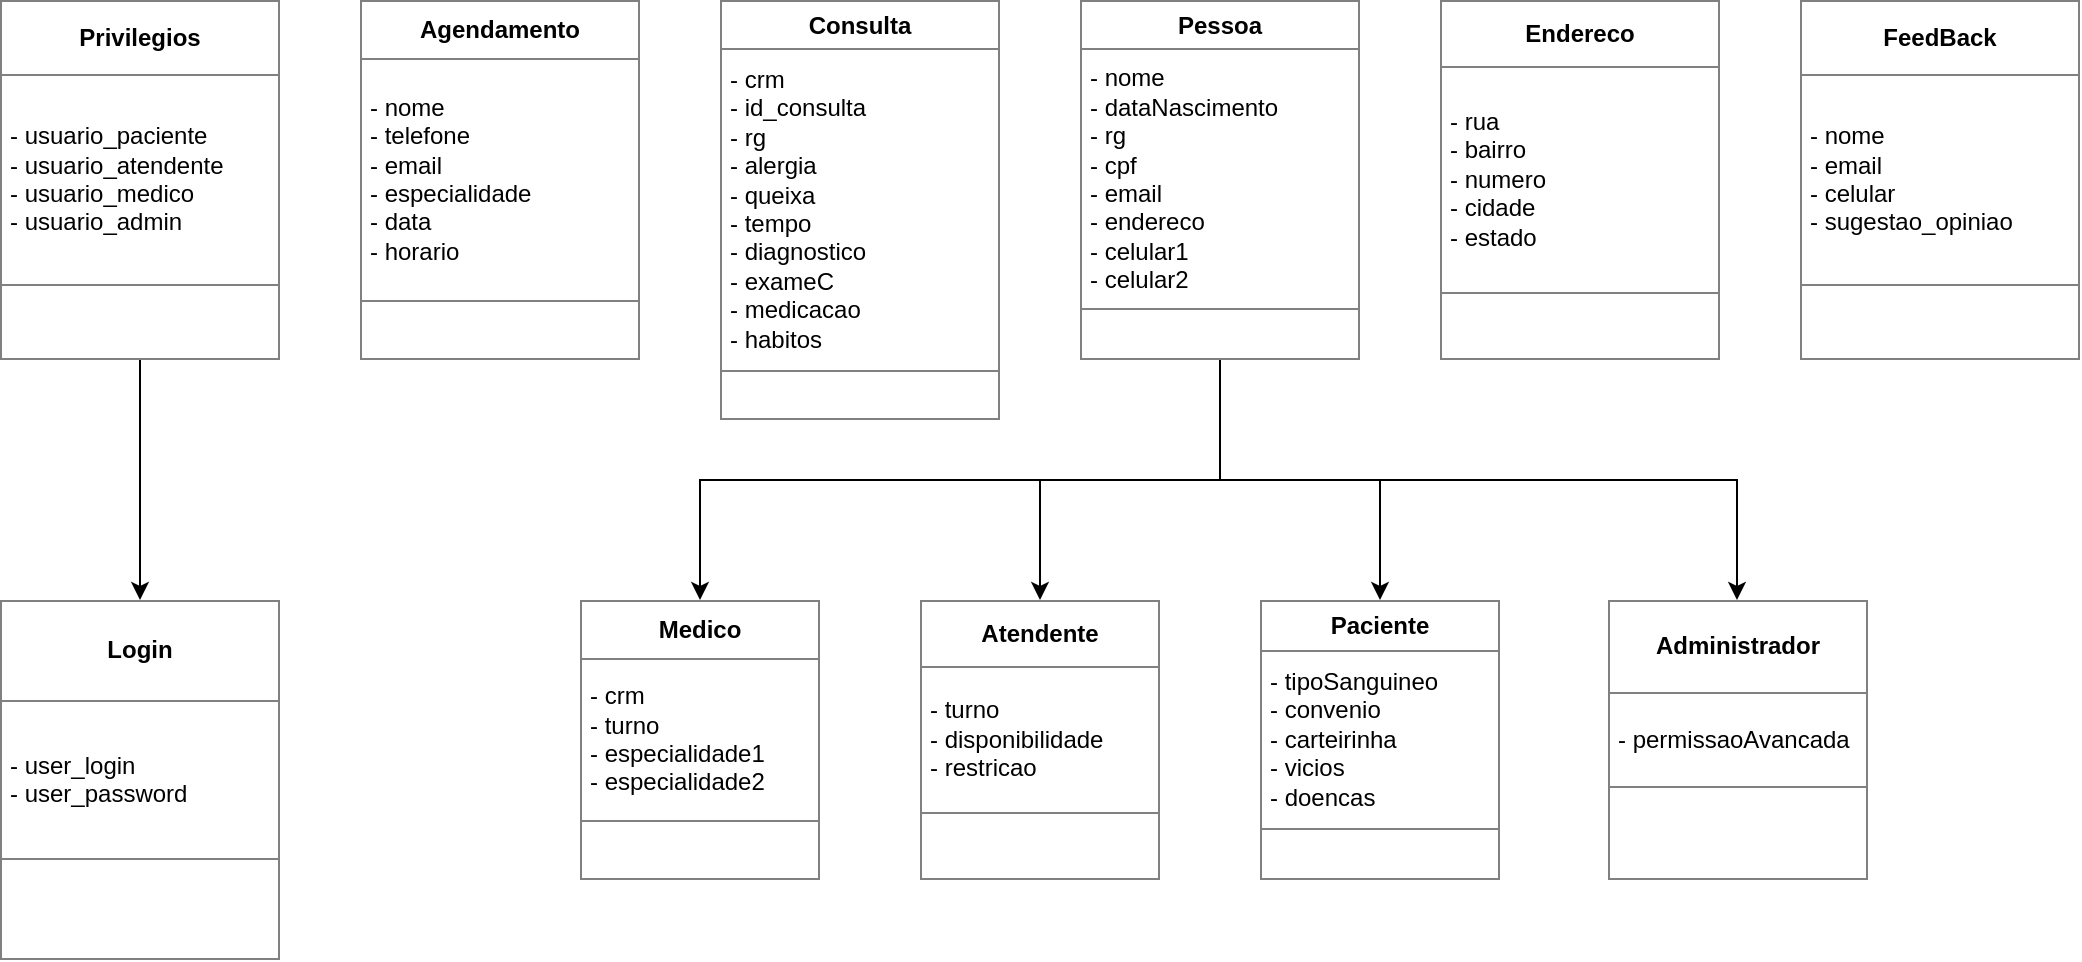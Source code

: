 <mxfile version="13.7.3"><diagram id="oK4k7Jk38jK1_xsXngI3" name="Page-1"><mxGraphModel dx="2098" dy="1777" grid="1" gridSize="10" guides="1" tooltips="1" connect="1" arrows="1" fold="1" page="1" pageScale="1" pageWidth="827" pageHeight="1169" math="0" shadow="0"><root><mxCell id="0"/><mxCell id="1" parent="0"/><mxCell id="pMpGfuAa-KbJkFAyL9hk-21" style="edgeStyle=orthogonalEdgeStyle;rounded=0;orthogonalLoop=1;jettySize=auto;html=1;exitX=0.5;exitY=1;exitDx=0;exitDy=0;entryX=0.5;entryY=0;entryDx=0;entryDy=0;" edge="1" parent="1" source="pMpGfuAa-KbJkFAyL9hk-1" target="pMpGfuAa-KbJkFAyL9hk-4"><mxGeometry relative="1" as="geometry"/></mxCell><mxCell id="pMpGfuAa-KbJkFAyL9hk-22" style="edgeStyle=orthogonalEdgeStyle;rounded=0;orthogonalLoop=1;jettySize=auto;html=1;exitX=0.5;exitY=1;exitDx=0;exitDy=0;entryX=0.5;entryY=0;entryDx=0;entryDy=0;" edge="1" parent="1" source="pMpGfuAa-KbJkFAyL9hk-1" target="pMpGfuAa-KbJkFAyL9hk-2"><mxGeometry relative="1" as="geometry"/></mxCell><mxCell id="pMpGfuAa-KbJkFAyL9hk-23" style="edgeStyle=orthogonalEdgeStyle;rounded=0;orthogonalLoop=1;jettySize=auto;html=1;exitX=0.5;exitY=1;exitDx=0;exitDy=0;entryX=0.5;entryY=0;entryDx=0;entryDy=0;" edge="1" parent="1" source="pMpGfuAa-KbJkFAyL9hk-1" target="pMpGfuAa-KbJkFAyL9hk-6"><mxGeometry relative="1" as="geometry"/></mxCell><mxCell id="pMpGfuAa-KbJkFAyL9hk-24" style="edgeStyle=orthogonalEdgeStyle;rounded=0;orthogonalLoop=1;jettySize=auto;html=1;exitX=0.5;exitY=1;exitDx=0;exitDy=0;entryX=0.5;entryY=0;entryDx=0;entryDy=0;" edge="1" parent="1" source="pMpGfuAa-KbJkFAyL9hk-1" target="pMpGfuAa-KbJkFAyL9hk-8"><mxGeometry relative="1" as="geometry"/></mxCell><mxCell id="pMpGfuAa-KbJkFAyL9hk-1" value="&lt;table border=&quot;1&quot; width=&quot;100%&quot; cellpadding=&quot;4&quot; style=&quot;width: 100% ; height: 100% ; border-collapse: collapse&quot;&gt;&lt;tbody&gt;&lt;tr&gt;&lt;th align=&quot;center&quot;&gt;Pessoa&lt;/th&gt;&lt;/tr&gt;&lt;tr&gt;&lt;td&gt;- nome&lt;br&gt;- dataNascimento&lt;br&gt;- rg&lt;br&gt;- cpf&lt;br&gt;- email&lt;br&gt;- endereco&lt;br&gt;- celular1&lt;br&gt;- celular2&lt;/td&gt;&lt;/tr&gt;&lt;tr&gt;&lt;td align=&quot;center&quot;&gt;&lt;br&gt;&lt;/td&gt;&lt;/tr&gt;&lt;/tbody&gt;&lt;/table&gt;" style="text;html=1;strokeColor=none;fillColor=none;overflow=fill;" vertex="1" parent="1"><mxGeometry x="150" y="-180" width="140" height="180" as="geometry"/></mxCell><mxCell id="pMpGfuAa-KbJkFAyL9hk-2" value="&lt;table border=&quot;1&quot; width=&quot;100%&quot; cellpadding=&quot;4&quot; style=&quot;width: 100% ; height: 100% ; border-collapse: collapse&quot;&gt;&lt;tbody&gt;&lt;tr&gt;&lt;th align=&quot;center&quot;&gt;Medico&lt;/th&gt;&lt;/tr&gt;&lt;tr&gt;&lt;td&gt;- crm&lt;br&gt;- turno&lt;br&gt;- especialidade1&lt;br&gt;- especialidade2&lt;/td&gt;&lt;/tr&gt;&lt;tr&gt;&lt;td align=&quot;center&quot;&gt;&lt;br&gt;&lt;/td&gt;&lt;/tr&gt;&lt;/tbody&gt;&lt;/table&gt;" style="text;html=1;strokeColor=none;fillColor=none;overflow=fill;" vertex="1" parent="1"><mxGeometry x="-100" y="120" width="120" height="140" as="geometry"/></mxCell><mxCell id="pMpGfuAa-KbJkFAyL9hk-4" value="&lt;table border=&quot;1&quot; width=&quot;100%&quot; cellpadding=&quot;4&quot; style=&quot;width: 100% ; height: 100% ; border-collapse: collapse&quot;&gt;&lt;tbody&gt;&lt;tr&gt;&lt;th align=&quot;center&quot;&gt;Atendente&lt;/th&gt;&lt;/tr&gt;&lt;tr&gt;&lt;td&gt;- turno&lt;br&gt;- disponibilidade&lt;br&gt;- restricao&lt;br&gt;&lt;/td&gt;&lt;/tr&gt;&lt;tr&gt;&lt;td align=&quot;center&quot;&gt;&lt;br&gt;&lt;/td&gt;&lt;/tr&gt;&lt;/tbody&gt;&lt;/table&gt;" style="text;html=1;strokeColor=none;fillColor=none;overflow=fill;" vertex="1" parent="1"><mxGeometry x="70" y="120" width="120" height="140" as="geometry"/></mxCell><mxCell id="pMpGfuAa-KbJkFAyL9hk-6" value="&lt;table border=&quot;1&quot; width=&quot;100%&quot; cellpadding=&quot;4&quot; style=&quot;width: 100% ; height: 100% ; border-collapse: collapse&quot;&gt;&lt;tbody&gt;&lt;tr&gt;&lt;th align=&quot;center&quot;&gt;Paciente&lt;br&gt;&lt;/th&gt;&lt;/tr&gt;&lt;tr&gt;&lt;td&gt;- tipoSanguineo&lt;br&gt;- convenio&lt;br&gt;- carteirinha&lt;br&gt;- vicios&lt;br&gt;- doencas&lt;br&gt;&lt;/td&gt;&lt;/tr&gt;&lt;tr&gt;&lt;td align=&quot;center&quot;&gt;&lt;br&gt;&lt;/td&gt;&lt;/tr&gt;&lt;/tbody&gt;&lt;/table&gt;" style="text;html=1;strokeColor=none;fillColor=none;overflow=fill;" vertex="1" parent="1"><mxGeometry x="240" y="120" width="120" height="140" as="geometry"/></mxCell><mxCell id="pMpGfuAa-KbJkFAyL9hk-8" value="&lt;table border=&quot;1&quot; width=&quot;100%&quot; cellpadding=&quot;4&quot; style=&quot;width: 100% ; height: 100% ; border-collapse: collapse&quot;&gt;&lt;tbody&gt;&lt;tr&gt;&lt;th align=&quot;center&quot;&gt;Administrador&lt;br&gt;&lt;/th&gt;&lt;/tr&gt;&lt;tr&gt;&lt;td&gt;- permissaoAvancada&lt;br&gt;&lt;/td&gt;&lt;/tr&gt;&lt;tr&gt;&lt;td align=&quot;center&quot;&gt;&lt;br&gt;&lt;/td&gt;&lt;/tr&gt;&lt;/tbody&gt;&lt;/table&gt;" style="text;html=1;strokeColor=none;fillColor=none;overflow=fill;" vertex="1" parent="1"><mxGeometry x="413.5" y="120" width="130" height="140" as="geometry"/></mxCell><mxCell id="pMpGfuAa-KbJkFAyL9hk-10" value="&lt;table border=&quot;1&quot; width=&quot;100%&quot; cellpadding=&quot;4&quot; style=&quot;width: 100% ; height: 100% ; border-collapse: collapse&quot;&gt;&lt;tbody&gt;&lt;tr&gt;&lt;th align=&quot;center&quot;&gt;Agendamento&lt;/th&gt;&lt;/tr&gt;&lt;tr&gt;&lt;td&gt;- nome&lt;br&gt;- telefone&lt;br&gt;- email&lt;br&gt;- especialidade&lt;br&gt;- data&lt;br&gt;- horario&lt;/td&gt;&lt;/tr&gt;&lt;tr&gt;&lt;td align=&quot;center&quot;&gt;&lt;br&gt;&lt;/td&gt;&lt;/tr&gt;&lt;/tbody&gt;&lt;/table&gt;" style="text;html=1;strokeColor=none;fillColor=none;overflow=fill;" vertex="1" parent="1"><mxGeometry x="-210" y="-180" width="140" height="180" as="geometry"/></mxCell><mxCell id="pMpGfuAa-KbJkFAyL9hk-11" value="&lt;table border=&quot;1&quot; width=&quot;100%&quot; cellpadding=&quot;4&quot; style=&quot;width: 100% ; height: 100% ; border-collapse: collapse&quot;&gt;&lt;tbody&gt;&lt;tr&gt;&lt;th align=&quot;center&quot;&gt;Consulta&lt;/th&gt;&lt;/tr&gt;&lt;tr&gt;&lt;td&gt;- crm&lt;br&gt;- id_consulta&lt;br&gt;- rg&lt;br&gt;- alergia&lt;br&gt;- queixa&lt;br&gt;- tempo&lt;br&gt;- diagnostico&lt;br&gt;- exameC&lt;br&gt;- medicacao&lt;br&gt;- habitos&lt;/td&gt;&lt;/tr&gt;&lt;tr&gt;&lt;td align=&quot;center&quot;&gt;&lt;br&gt;&lt;/td&gt;&lt;/tr&gt;&lt;/tbody&gt;&lt;/table&gt;" style="text;html=1;strokeColor=none;fillColor=none;overflow=fill;" vertex="1" parent="1"><mxGeometry x="-30" y="-180" width="140" height="210" as="geometry"/></mxCell><mxCell id="pMpGfuAa-KbJkFAyL9hk-12" value="&lt;table border=&quot;1&quot; width=&quot;100%&quot; cellpadding=&quot;4&quot; style=&quot;width: 100% ; height: 100% ; border-collapse: collapse&quot;&gt;&lt;tbody&gt;&lt;tr&gt;&lt;th align=&quot;center&quot;&gt;Endereco&lt;/th&gt;&lt;/tr&gt;&lt;tr&gt;&lt;td&gt;- rua&lt;br&gt;- bairro&lt;br&gt;- numero&lt;br&gt;- cidade&lt;br&gt;- estado&lt;br&gt;&lt;/td&gt;&lt;/tr&gt;&lt;tr&gt;&lt;td align=&quot;center&quot;&gt;&lt;br&gt;&lt;/td&gt;&lt;/tr&gt;&lt;/tbody&gt;&lt;/table&gt;" style="text;html=1;strokeColor=none;fillColor=none;overflow=fill;" vertex="1" parent="1"><mxGeometry x="330" y="-180" width="140" height="180" as="geometry"/></mxCell><mxCell id="pMpGfuAa-KbJkFAyL9hk-13" value="&lt;table border=&quot;1&quot; width=&quot;100%&quot; cellpadding=&quot;4&quot; style=&quot;width: 100% ; height: 100% ; border-collapse: collapse&quot;&gt;&lt;tbody&gt;&lt;tr&gt;&lt;th align=&quot;center&quot;&gt;FeedBack&lt;/th&gt;&lt;/tr&gt;&lt;tr&gt;&lt;td&gt;- nome&lt;br&gt;- email&lt;br&gt;- celular&lt;br&gt;- sugestao_opiniao&lt;/td&gt;&lt;/tr&gt;&lt;tr&gt;&lt;td align=&quot;center&quot;&gt;&lt;br&gt;&lt;/td&gt;&lt;/tr&gt;&lt;/tbody&gt;&lt;/table&gt;" style="text;html=1;strokeColor=none;fillColor=none;overflow=fill;" vertex="1" parent="1"><mxGeometry x="510" y="-180" width="140" height="180" as="geometry"/></mxCell><mxCell id="pMpGfuAa-KbJkFAyL9hk-18" style="edgeStyle=orthogonalEdgeStyle;rounded=0;orthogonalLoop=1;jettySize=auto;html=1;exitX=0.5;exitY=1;exitDx=0;exitDy=0;entryX=0.5;entryY=0;entryDx=0;entryDy=0;" edge="1" parent="1" source="pMpGfuAa-KbJkFAyL9hk-16" target="pMpGfuAa-KbJkFAyL9hk-17"><mxGeometry relative="1" as="geometry"/></mxCell><mxCell id="pMpGfuAa-KbJkFAyL9hk-16" value="&lt;table border=&quot;1&quot; width=&quot;100%&quot; cellpadding=&quot;4&quot; style=&quot;width: 100% ; height: 100% ; border-collapse: collapse&quot;&gt;&lt;tbody&gt;&lt;tr&gt;&lt;th align=&quot;center&quot;&gt;Privilegios&lt;/th&gt;&lt;/tr&gt;&lt;tr&gt;&lt;td&gt;- usuario_paciente&lt;br&gt;- usuario_atendente&lt;br&gt;- usuario_medico&lt;br&gt;- usuario_admin&lt;/td&gt;&lt;/tr&gt;&lt;tr&gt;&lt;td align=&quot;center&quot;&gt;&lt;br&gt;&lt;/td&gt;&lt;/tr&gt;&lt;/tbody&gt;&lt;/table&gt;" style="text;html=1;strokeColor=none;fillColor=none;overflow=fill;" vertex="1" parent="1"><mxGeometry x="-390" y="-180" width="140" height="180" as="geometry"/></mxCell><mxCell id="pMpGfuAa-KbJkFAyL9hk-17" value="&lt;table border=&quot;1&quot; width=&quot;100%&quot; cellpadding=&quot;4&quot; style=&quot;width: 100% ; height: 100% ; border-collapse: collapse&quot;&gt;&lt;tbody&gt;&lt;tr&gt;&lt;th align=&quot;center&quot;&gt;Login&lt;/th&gt;&lt;/tr&gt;&lt;tr&gt;&lt;td&gt;- user_login&lt;br&gt;- user_password&lt;/td&gt;&lt;/tr&gt;&lt;tr&gt;&lt;td align=&quot;center&quot;&gt;&lt;br&gt;&lt;/td&gt;&lt;/tr&gt;&lt;/tbody&gt;&lt;/table&gt;" style="text;html=1;strokeColor=none;fillColor=none;overflow=fill;" vertex="1" parent="1"><mxGeometry x="-390" y="120" width="140" height="180" as="geometry"/></mxCell></root></mxGraphModel></diagram></mxfile>